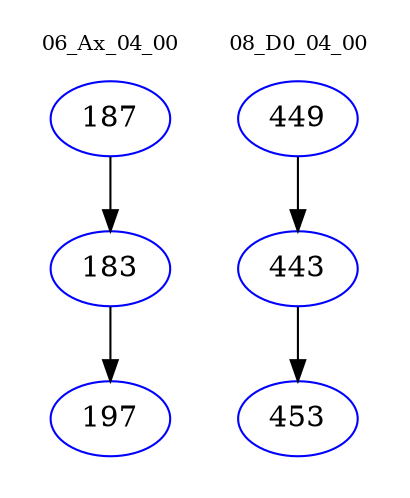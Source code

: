 digraph{
subgraph cluster_0 {
color = white
label = "06_Ax_04_00";
fontsize=10;
T0_187 [label="187", color="blue"]
T0_187 -> T0_183 [color="black"]
T0_183 [label="183", color="blue"]
T0_183 -> T0_197 [color="black"]
T0_197 [label="197", color="blue"]
}
subgraph cluster_1 {
color = white
label = "08_D0_04_00";
fontsize=10;
T1_449 [label="449", color="blue"]
T1_449 -> T1_443 [color="black"]
T1_443 [label="443", color="blue"]
T1_443 -> T1_453 [color="black"]
T1_453 [label="453", color="blue"]
}
}
